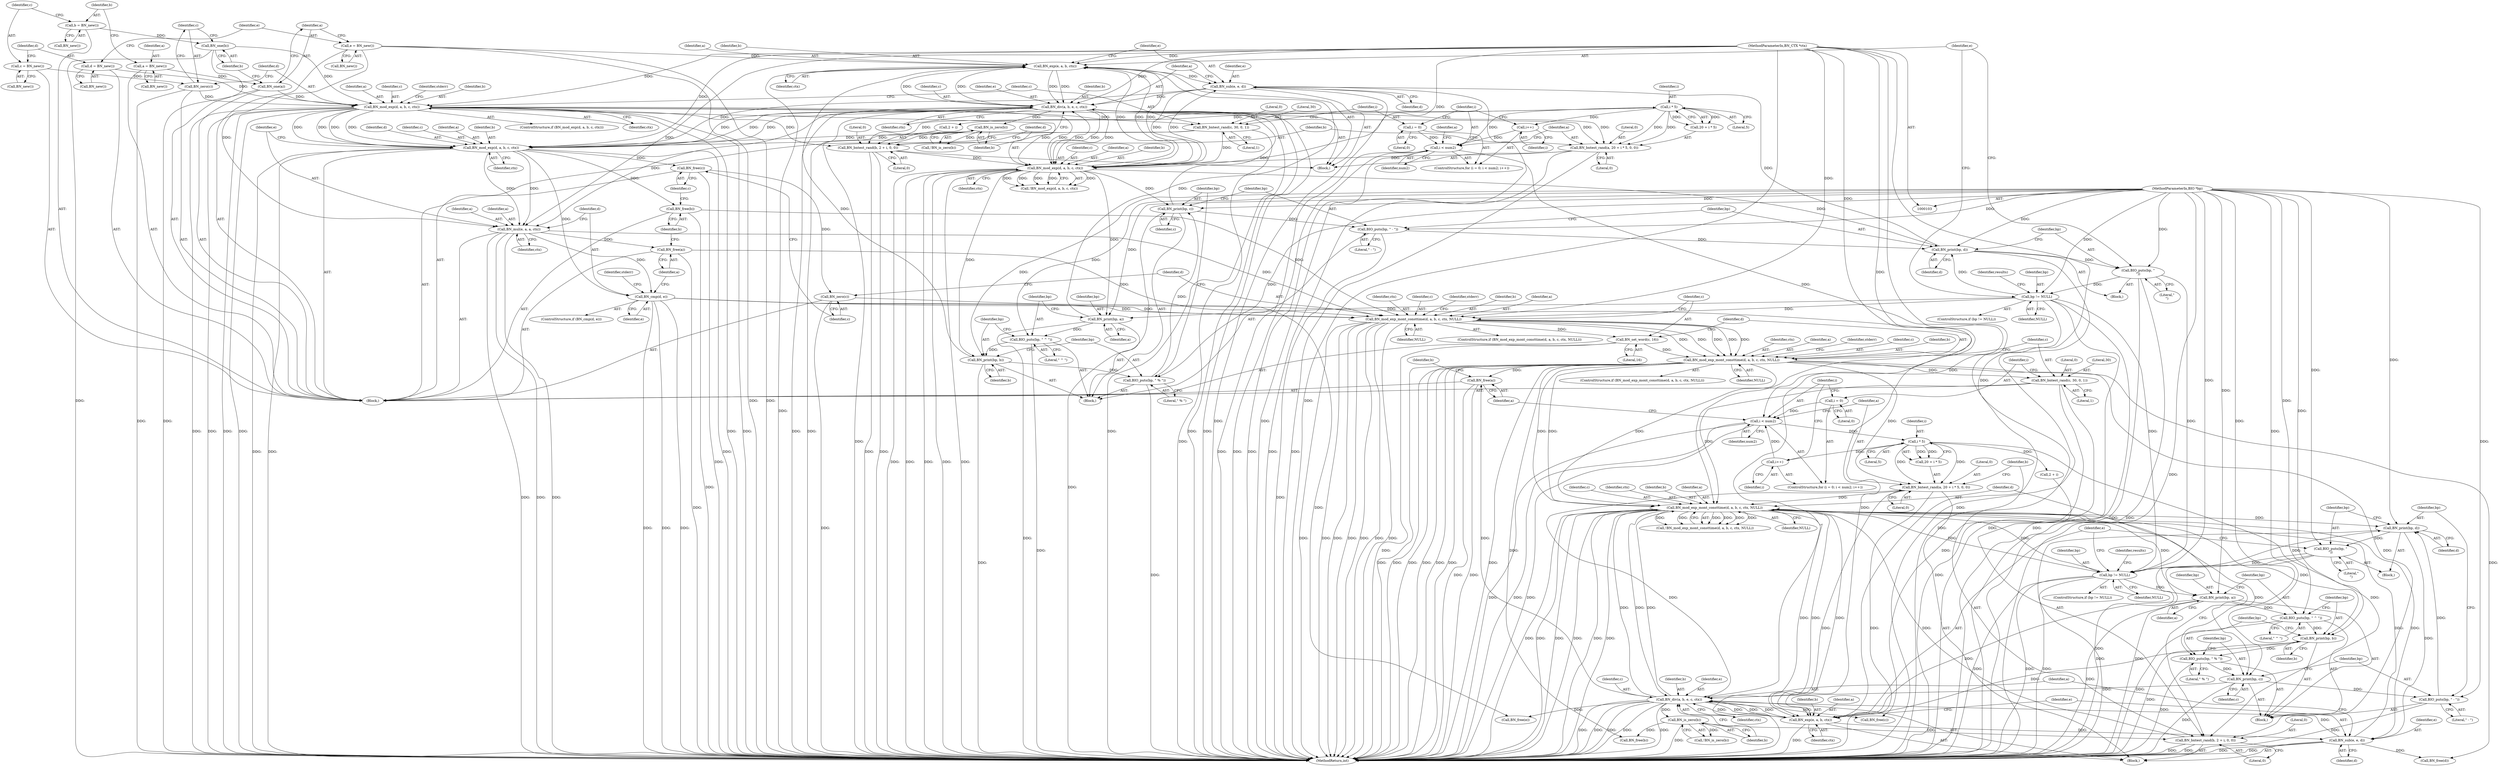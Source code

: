 digraph "0_openssl_d73cc256c8e256c32ed959456101b73ba9842f72@API" {
"1000418" [label="(Call,BN_free(a))"];
"1000305" [label="(Call,BN_mod_exp_mont_consttime(d, a, b, c, ctx, NULL))"];
"1000288" [label="(Call,BN_mod_exp_mont_consttime(d, a, b, c, ctx, NULL))"];
"1000270" [label="(Call,BN_cmp(d, e))"];
"1000258" [label="(Call,BN_mod_exp(d, a, b, c, ctx))"];
"1000226" [label="(Call,BN_sub(e, e, d))"];
"1000221" [label="(Call,BN_exp(e, a, b, ctx))"];
"1000125" [label="(Call,e = BN_new())"];
"1000230" [label="(Call,BN_div(a, b, e, c, ctx))"];
"1000180" [label="(Call,BN_mod_exp(d, a, b, c, ctx))"];
"1000135" [label="(Call,BN_mod_exp(d, a, b, c, ctx))"];
"1000122" [label="(Call,d = BN_new())"];
"1000128" [label="(Call,BN_one(a))"];
"1000113" [label="(Call,a = BN_new())"];
"1000130" [label="(Call,BN_one(b))"];
"1000116" [label="(Call,b = BN_new())"];
"1000132" [label="(Call,BN_zero(c))"];
"1000119" [label="(Call,c = BN_new())"];
"1000105" [label="(MethodParameterIn,BN_CTX *ctx)"];
"1000162" [label="(Call,BN_bntest_rand(a, 20 + i * 5, 0, 0))"];
"1000166" [label="(Call,i * 5)"];
"1000156" [label="(Call,i < num2)"];
"1000159" [label="(Call,i++)"];
"1000153" [label="(Call,i = 0)"];
"1000171" [label="(Call,BN_bntest_rand(b, 2 + i, 0, 0))"];
"1000238" [label="(Call,BN_is_zero(b))"];
"1000147" [label="(Call,BN_bntest_rand(c, 30, 0, 1))"];
"1000209" [label="(Call,BN_print(bp, c))"];
"1000206" [label="(Call,BIO_puts(bp, \" % \"))"];
"1000203" [label="(Call,BN_print(bp, b))"];
"1000200" [label="(Call,BIO_puts(bp, \" ^ \"))"];
"1000197" [label="(Call,BN_print(bp, a))"];
"1000189" [label="(Call,bp != NULL)"];
"1000218" [label="(Call,BIO_puts(bp, \"\n\"))"];
"1000215" [label="(Call,BN_print(bp, d))"];
"1000212" [label="(Call,BIO_puts(bp, \" - \"))"];
"1000104" [label="(MethodParameterIn,BIO *bp)"];
"1000264" [label="(Call,BN_mul(e, a, a, ctx))"];
"1000279" [label="(Call,BN_free(a))"];
"1000281" [label="(Call,BN_free(b))"];
"1000285" [label="(Call,BN_zero(c))"];
"1000283" [label="(Call,BN_free(c))"];
"1000301" [label="(Call,BN_set_word(c, 16))"];
"1000402" [label="(Call,BN_div(a, b, e, c, ctx))"];
"1000393" [label="(Call,BN_exp(e, a, b, ctx))"];
"1000351" [label="(Call,BN_mod_exp_mont_consttime(d, a, b, c, ctx, NULL))"];
"1000398" [label="(Call,BN_sub(e, e, d))"];
"1000387" [label="(Call,BN_print(bp, d))"];
"1000361" [label="(Call,bp != NULL)"];
"1000390" [label="(Call,BIO_puts(bp, \"\n\"))"];
"1000384" [label="(Call,BIO_puts(bp, \" - \"))"];
"1000381" [label="(Call,BN_print(bp, c))"];
"1000378" [label="(Call,BIO_puts(bp, \" % \"))"];
"1000375" [label="(Call,BN_print(bp, b))"];
"1000372" [label="(Call,BIO_puts(bp, \" ^ \"))"];
"1000369" [label="(Call,BN_print(bp, a))"];
"1000333" [label="(Call,BN_bntest_rand(a, 20 + i * 5, 0, 0))"];
"1000337" [label="(Call,i * 5)"];
"1000327" [label="(Call,i < num2)"];
"1000330" [label="(Call,i++)"];
"1000324" [label="(Call,i = 0)"];
"1000342" [label="(Call,BN_bntest_rand(b, 2 + i, 0, 0))"];
"1000410" [label="(Call,BN_is_zero(b))"];
"1000318" [label="(Call,BN_bntest_rand(c, 30, 0, 1))"];
"1000160" [label="(Identifier,i)"];
"1000173" [label="(Call,2 + i)"];
"1000430" [label="(MethodReturn,int)"];
"1000139" [label="(Identifier,c)"];
"1000404" [label="(Identifier,b)"];
"1000105" [label="(MethodParameterIn,BN_CTX *ctx)"];
"1000348" [label="(Literal,0)"];
"1000377" [label="(Identifier,b)"];
"1000195" [label="(Identifier,results)"];
"1000222" [label="(Identifier,e)"];
"1000310" [label="(Identifier,ctx)"];
"1000320" [label="(Literal,30)"];
"1000133" [label="(Identifier,c)"];
"1000372" [label="(Call,BIO_puts(bp, \" ^ \"))"];
"1000396" [label="(Identifier,b)"];
"1000200" [label="(Call,BIO_puts(bp, \" ^ \"))"];
"1000216" [label="(Identifier,bp)"];
"1000341" [label="(Literal,0)"];
"1000318" [label="(Call,BN_bntest_rand(c, 30, 0, 1))"];
"1000128" [label="(Call,BN_one(a))"];
"1000132" [label="(Call,BN_zero(c))"];
"1000269" [label="(ControlStructure,if (BN_cmp(d, e)))"];
"1000328" [label="(Identifier,i)"];
"1000307" [label="(Identifier,a)"];
"1000287" [label="(ControlStructure,if (BN_mod_exp_mont_consttime(d, a, b, c, ctx, NULL)))"];
"1000149" [label="(Literal,30)"];
"1000401" [label="(Identifier,d)"];
"1000258" [label="(Call,BN_mod_exp(d, a, b, c, ctx))"];
"1000332" [label="(Block,)"];
"1000226" [label="(Call,BN_sub(e, e, d))"];
"1000225" [label="(Identifier,ctx)"];
"1000321" [label="(Literal,0)"];
"1000387" [label="(Call,BN_print(bp, d))"];
"1000382" [label="(Identifier,bp)"];
"1000329" [label="(Identifier,num2)"];
"1000169" [label="(Literal,0)"];
"1000220" [label="(Literal,\"\n\")"];
"1000223" [label="(Identifier,a)"];
"1000214" [label="(Literal,\" - \")"];
"1000120" [label="(Identifier,c)"];
"1000356" [label="(Identifier,ctx)"];
"1000397" [label="(Identifier,ctx)"];
"1000238" [label="(Call,BN_is_zero(b))"];
"1000354" [label="(Identifier,b)"];
"1000323" [label="(ControlStructure,for (i = 0; i < num2; i++))"];
"1000421" [label="(Identifier,b)"];
"1000291" [label="(Identifier,b)"];
"1000333" [label="(Call,BN_bntest_rand(a, 20 + i * 5, 0, 0))"];
"1000280" [label="(Identifier,a)"];
"1000378" [label="(Call,BIO_puts(bp, \" % \"))"];
"1000267" [label="(Identifier,a)"];
"1000392" [label="(Literal,\"\n\")"];
"1000330" [label="(Call,i++)"];
"1000306" [label="(Identifier,d)"];
"1000119" [label="(Call,c = BN_new())"];
"1000206" [label="(Call,BIO_puts(bp, \" % \"))"];
"1000266" [label="(Identifier,a)"];
"1000367" [label="(Identifier,results)"];
"1000159" [label="(Call,i++)"];
"1000215" [label="(Call,BN_print(bp, d))"];
"1000122" [label="(Call,d = BN_new())"];
"1000363" [label="(Identifier,NULL)"];
"1000384" [label="(Call,BIO_puts(bp, \" - \"))"];
"1000402" [label="(Call,BN_div(a, b, e, c, ctx))"];
"1000231" [label="(Identifier,a)"];
"1000208" [label="(Literal,\" % \")"];
"1000270" [label="(Call,BN_cmp(d, e))"];
"1000116" [label="(Call,b = BN_new())"];
"1000388" [label="(Identifier,bp)"];
"1000302" [label="(Identifier,c)"];
"1000272" [label="(Identifier,e)"];
"1000314" [label="(Identifier,stderr)"];
"1000126" [label="(Identifier,e)"];
"1000152" [label="(ControlStructure,for (i = 0; i < num2; i++))"];
"1000154" [label="(Identifier,i)"];
"1000130" [label="(Call,BN_one(b))"];
"1000411" [label="(Identifier,b)"];
"1000360" [label="(ControlStructure,if (bp != NULL))"];
"1000268" [label="(Identifier,ctx)"];
"1000264" [label="(Call,BN_mul(e, a, a, ctx))"];
"1000309" [label="(Identifier,c)"];
"1000262" [label="(Identifier,c)"];
"1000217" [label="(Identifier,d)"];
"1000370" [label="(Identifier,bp)"];
"1000190" [label="(Identifier,bp)"];
"1000148" [label="(Identifier,c)"];
"1000235" [label="(Identifier,ctx)"];
"1000289" [label="(Identifier,d)"];
"1000381" [label="(Call,BN_print(bp, c))"];
"1000304" [label="(ControlStructure,if (BN_mod_exp_mont_consttime(d, a, b, c, ctx, NULL)))"];
"1000283" [label="(Call,BN_free(c))"];
"1000286" [label="(Identifier,c)"];
"1000188" [label="(ControlStructure,if (bp != NULL))"];
"1000383" [label="(Identifier,c)"];
"1000213" [label="(Identifier,bp)"];
"1000424" [label="(Call,BN_free(d))"];
"1000156" [label="(Call,i < num2)"];
"1000375" [label="(Call,BN_print(bp, b))"];
"1000284" [label="(Identifier,c)"];
"1000134" [label="(ControlStructure,if (BN_mod_exp(d, a, b, c, ctx)))"];
"1000197" [label="(Call,BN_print(bp, a))"];
"1000201" [label="(Identifier,bp)"];
"1000353" [label="(Identifier,a)"];
"1000405" [label="(Identifier,e)"];
"1000385" [label="(Identifier,bp)"];
"1000334" [label="(Identifier,a)"];
"1000303" [label="(Literal,16)"];
"1000184" [label="(Identifier,c)"];
"1000403" [label="(Identifier,a)"];
"1000391" [label="(Identifier,bp)"];
"1000140" [label="(Identifier,ctx)"];
"1000285" [label="(Call,BN_zero(c))"];
"1000368" [label="(Block,)"];
"1000161" [label="(Block,)"];
"1000189" [label="(Call,bp != NULL)"];
"1000212" [label="(Call,BIO_puts(bp, \" - \"))"];
"1000357" [label="(Identifier,NULL)"];
"1000352" [label="(Identifier,d)"];
"1000239" [label="(Identifier,b)"];
"1000191" [label="(Identifier,NULL)"];
"1000361" [label="(Call,bp != NULL)"];
"1000400" [label="(Identifier,e)"];
"1000281" [label="(Call,BN_free(b))"];
"1000230" [label="(Call,BN_div(a, b, e, c, ctx))"];
"1000218" [label="(Call,BIO_puts(bp, \"\n\"))"];
"1000322" [label="(Literal,1)"];
"1000221" [label="(Call,BN_exp(e, a, b, ctx))"];
"1000327" [label="(Call,i < num2)"];
"1000192" [label="(Block,)"];
"1000136" [label="(Identifier,d)"];
"1000124" [label="(Call,BN_new())"];
"1000151" [label="(Literal,1)"];
"1000229" [label="(Identifier,d)"];
"1000177" [label="(Literal,0)"];
"1000319" [label="(Identifier,c)"];
"1000395" [label="(Identifier,a)"];
"1000335" [label="(Call,20 + i * 5)"];
"1000260" [label="(Identifier,a)"];
"1000123" [label="(Identifier,d)"];
"1000420" [label="(Call,BN_free(b))"];
"1000419" [label="(Identifier,a)"];
"1000210" [label="(Identifier,bp)"];
"1000233" [label="(Identifier,e)"];
"1000153" [label="(Call,i = 0)"];
"1000131" [label="(Identifier,b)"];
"1000219" [label="(Identifier,bp)"];
"1000337" [label="(Call,i * 5)"];
"1000207" [label="(Identifier,bp)"];
"1000232" [label="(Identifier,b)"];
"1000362" [label="(Identifier,bp)"];
"1000162" [label="(Call,BN_bntest_rand(a, 20 + i * 5, 0, 0))"];
"1000265" [label="(Identifier,e)"];
"1000202" [label="(Literal,\" ^ \")"];
"1000369" [label="(Call,BN_print(bp, a))"];
"1000275" [label="(Identifier,stderr)"];
"1000380" [label="(Literal,\" % \")"];
"1000347" [label="(Literal,0)"];
"1000104" [label="(MethodParameterIn,BIO *bp)"];
"1000305" [label="(Call,BN_mod_exp_mont_consttime(d, a, b, c, ctx, NULL))"];
"1000426" [label="(Call,BN_free(e))"];
"1000379" [label="(Identifier,bp)"];
"1000338" [label="(Identifier,i)"];
"1000343" [label="(Identifier,b)"];
"1000371" [label="(Identifier,a)"];
"1000150" [label="(Literal,0)"];
"1000350" [label="(Call,!BN_mod_exp_mont_consttime(d, a, b, c, ctx, NULL))"];
"1000125" [label="(Call,e = BN_new())"];
"1000355" [label="(Identifier,c)"];
"1000373" [label="(Identifier,bp)"];
"1000143" [label="(Identifier,stderr)"];
"1000308" [label="(Identifier,b)"];
"1000290" [label="(Identifier,a)"];
"1000224" [label="(Identifier,b)"];
"1000172" [label="(Identifier,b)"];
"1000182" [label="(Identifier,a)"];
"1000374" [label="(Literal,\" ^ \")"];
"1000293" [label="(Identifier,ctx)"];
"1000351" [label="(Call,BN_mod_exp_mont_consttime(d, a, b, c, ctx, NULL))"];
"1000390" [label="(Call,BIO_puts(bp, \"\n\"))"];
"1000204" [label="(Identifier,bp)"];
"1000121" [label="(Call,BN_new())"];
"1000106" [label="(Block,)"];
"1000183" [label="(Identifier,b)"];
"1000114" [label="(Identifier,a)"];
"1000117" [label="(Identifier,b)"];
"1000167" [label="(Identifier,i)"];
"1000198" [label="(Identifier,bp)"];
"1000138" [label="(Identifier,b)"];
"1000340" [label="(Literal,0)"];
"1000127" [label="(Call,BN_new())"];
"1000234" [label="(Identifier,c)"];
"1000179" [label="(Call,!BN_mod_exp(d, a, b, c, ctx))"];
"1000203" [label="(Call,BN_print(bp, b))"];
"1000185" [label="(Identifier,ctx)"];
"1000407" [label="(Identifier,ctx)"];
"1000294" [label="(Identifier,NULL)"];
"1000163" [label="(Identifier,a)"];
"1000180" [label="(Call,BN_mod_exp(d, a, b, c, ctx))"];
"1000248" [label="(Identifier,a)"];
"1000263" [label="(Identifier,ctx)"];
"1000113" [label="(Call,a = BN_new())"];
"1000344" [label="(Call,2 + i)"];
"1000292" [label="(Identifier,c)"];
"1000170" [label="(Literal,0)"];
"1000418" [label="(Call,BN_free(a))"];
"1000168" [label="(Literal,5)"];
"1000422" [label="(Call,BN_free(c))"];
"1000137" [label="(Identifier,a)"];
"1000399" [label="(Identifier,e)"];
"1000326" [label="(Literal,0)"];
"1000324" [label="(Call,i = 0)"];
"1000271" [label="(Identifier,d)"];
"1000158" [label="(Identifier,num2)"];
"1000376" [label="(Identifier,bp)"];
"1000325" [label="(Identifier,i)"];
"1000297" [label="(Identifier,stderr)"];
"1000339" [label="(Literal,5)"];
"1000196" [label="(Block,)"];
"1000282" [label="(Identifier,b)"];
"1000157" [label="(Identifier,i)"];
"1000342" [label="(Call,BN_bntest_rand(b, 2 + i, 0, 0))"];
"1000118" [label="(Call,BN_new())"];
"1000199" [label="(Identifier,a)"];
"1000393" [label="(Call,BN_exp(e, a, b, ctx))"];
"1000409" [label="(Call,!BN_is_zero(b))"];
"1000410" [label="(Call,BN_is_zero(b))"];
"1000406" [label="(Identifier,c)"];
"1000394" [label="(Identifier,e)"];
"1000364" [label="(Block,)"];
"1000331" [label="(Identifier,i)"];
"1000228" [label="(Identifier,e)"];
"1000279" [label="(Call,BN_free(a))"];
"1000261" [label="(Identifier,b)"];
"1000176" [label="(Literal,0)"];
"1000398" [label="(Call,BN_sub(e, e, d))"];
"1000205" [label="(Identifier,b)"];
"1000386" [label="(Literal,\" - \")"];
"1000129" [label="(Identifier,a)"];
"1000227" [label="(Identifier,e)"];
"1000237" [label="(Call,!BN_is_zero(b))"];
"1000311" [label="(Identifier,NULL)"];
"1000211" [label="(Identifier,c)"];
"1000259" [label="(Identifier,d)"];
"1000171" [label="(Call,BN_bntest_rand(b, 2 + i, 0, 0))"];
"1000115" [label="(Call,BN_new())"];
"1000181" [label="(Identifier,d)"];
"1000147" [label="(Call,BN_bntest_rand(c, 30, 0, 1))"];
"1000288" [label="(Call,BN_mod_exp_mont_consttime(d, a, b, c, ctx, NULL))"];
"1000209" [label="(Call,BN_print(bp, c))"];
"1000155" [label="(Literal,0)"];
"1000389" [label="(Identifier,d)"];
"1000166" [label="(Call,i * 5)"];
"1000135" [label="(Call,BN_mod_exp(d, a, b, c, ctx))"];
"1000164" [label="(Call,20 + i * 5)"];
"1000301" [label="(Call,BN_set_word(c, 16))"];
"1000418" -> "1000106"  [label="AST: "];
"1000418" -> "1000419"  [label="CFG: "];
"1000419" -> "1000418"  [label="AST: "];
"1000421" -> "1000418"  [label="CFG: "];
"1000418" -> "1000430"  [label="DDG: "];
"1000418" -> "1000430"  [label="DDG: "];
"1000305" -> "1000418"  [label="DDG: "];
"1000402" -> "1000418"  [label="DDG: "];
"1000305" -> "1000304"  [label="AST: "];
"1000305" -> "1000311"  [label="CFG: "];
"1000306" -> "1000305"  [label="AST: "];
"1000307" -> "1000305"  [label="AST: "];
"1000308" -> "1000305"  [label="AST: "];
"1000309" -> "1000305"  [label="AST: "];
"1000310" -> "1000305"  [label="AST: "];
"1000311" -> "1000305"  [label="AST: "];
"1000314" -> "1000305"  [label="CFG: "];
"1000319" -> "1000305"  [label="CFG: "];
"1000305" -> "1000430"  [label="DDG: "];
"1000305" -> "1000430"  [label="DDG: "];
"1000305" -> "1000430"  [label="DDG: "];
"1000305" -> "1000430"  [label="DDG: "];
"1000305" -> "1000430"  [label="DDG: "];
"1000305" -> "1000430"  [label="DDG: "];
"1000305" -> "1000430"  [label="DDG: "];
"1000288" -> "1000305"  [label="DDG: "];
"1000288" -> "1000305"  [label="DDG: "];
"1000288" -> "1000305"  [label="DDG: "];
"1000288" -> "1000305"  [label="DDG: "];
"1000288" -> "1000305"  [label="DDG: "];
"1000301" -> "1000305"  [label="DDG: "];
"1000105" -> "1000305"  [label="DDG: "];
"1000305" -> "1000318"  [label="DDG: "];
"1000305" -> "1000333"  [label="DDG: "];
"1000305" -> "1000342"  [label="DDG: "];
"1000305" -> "1000351"  [label="DDG: "];
"1000305" -> "1000351"  [label="DDG: "];
"1000305" -> "1000351"  [label="DDG: "];
"1000305" -> "1000420"  [label="DDG: "];
"1000305" -> "1000424"  [label="DDG: "];
"1000288" -> "1000287"  [label="AST: "];
"1000288" -> "1000294"  [label="CFG: "];
"1000289" -> "1000288"  [label="AST: "];
"1000290" -> "1000288"  [label="AST: "];
"1000291" -> "1000288"  [label="AST: "];
"1000292" -> "1000288"  [label="AST: "];
"1000293" -> "1000288"  [label="AST: "];
"1000294" -> "1000288"  [label="AST: "];
"1000297" -> "1000288"  [label="CFG: "];
"1000302" -> "1000288"  [label="CFG: "];
"1000288" -> "1000430"  [label="DDG: "];
"1000288" -> "1000430"  [label="DDG: "];
"1000288" -> "1000430"  [label="DDG: "];
"1000288" -> "1000430"  [label="DDG: "];
"1000288" -> "1000430"  [label="DDG: "];
"1000288" -> "1000430"  [label="DDG: "];
"1000288" -> "1000430"  [label="DDG: "];
"1000270" -> "1000288"  [label="DDG: "];
"1000279" -> "1000288"  [label="DDG: "];
"1000281" -> "1000288"  [label="DDG: "];
"1000285" -> "1000288"  [label="DDG: "];
"1000264" -> "1000288"  [label="DDG: "];
"1000105" -> "1000288"  [label="DDG: "];
"1000189" -> "1000288"  [label="DDG: "];
"1000288" -> "1000301"  [label="DDG: "];
"1000270" -> "1000269"  [label="AST: "];
"1000270" -> "1000272"  [label="CFG: "];
"1000271" -> "1000270"  [label="AST: "];
"1000272" -> "1000270"  [label="AST: "];
"1000275" -> "1000270"  [label="CFG: "];
"1000280" -> "1000270"  [label="CFG: "];
"1000270" -> "1000430"  [label="DDG: "];
"1000270" -> "1000430"  [label="DDG: "];
"1000270" -> "1000430"  [label="DDG: "];
"1000258" -> "1000270"  [label="DDG: "];
"1000264" -> "1000270"  [label="DDG: "];
"1000270" -> "1000393"  [label="DDG: "];
"1000270" -> "1000426"  [label="DDG: "];
"1000258" -> "1000106"  [label="AST: "];
"1000258" -> "1000263"  [label="CFG: "];
"1000259" -> "1000258"  [label="AST: "];
"1000260" -> "1000258"  [label="AST: "];
"1000261" -> "1000258"  [label="AST: "];
"1000262" -> "1000258"  [label="AST: "];
"1000263" -> "1000258"  [label="AST: "];
"1000265" -> "1000258"  [label="CFG: "];
"1000258" -> "1000430"  [label="DDG: "];
"1000258" -> "1000430"  [label="DDG: "];
"1000258" -> "1000430"  [label="DDG: "];
"1000226" -> "1000258"  [label="DDG: "];
"1000135" -> "1000258"  [label="DDG: "];
"1000135" -> "1000258"  [label="DDG: "];
"1000135" -> "1000258"  [label="DDG: "];
"1000135" -> "1000258"  [label="DDG: "];
"1000230" -> "1000258"  [label="DDG: "];
"1000230" -> "1000258"  [label="DDG: "];
"1000230" -> "1000258"  [label="DDG: "];
"1000238" -> "1000258"  [label="DDG: "];
"1000147" -> "1000258"  [label="DDG: "];
"1000105" -> "1000258"  [label="DDG: "];
"1000258" -> "1000264"  [label="DDG: "];
"1000258" -> "1000264"  [label="DDG: "];
"1000258" -> "1000281"  [label="DDG: "];
"1000258" -> "1000283"  [label="DDG: "];
"1000226" -> "1000161"  [label="AST: "];
"1000226" -> "1000229"  [label="CFG: "];
"1000227" -> "1000226"  [label="AST: "];
"1000228" -> "1000226"  [label="AST: "];
"1000229" -> "1000226"  [label="AST: "];
"1000231" -> "1000226"  [label="CFG: "];
"1000226" -> "1000430"  [label="DDG: "];
"1000226" -> "1000430"  [label="DDG: "];
"1000226" -> "1000180"  [label="DDG: "];
"1000221" -> "1000226"  [label="DDG: "];
"1000215" -> "1000226"  [label="DDG: "];
"1000180" -> "1000226"  [label="DDG: "];
"1000226" -> "1000230"  [label="DDG: "];
"1000221" -> "1000161"  [label="AST: "];
"1000221" -> "1000225"  [label="CFG: "];
"1000222" -> "1000221"  [label="AST: "];
"1000223" -> "1000221"  [label="AST: "];
"1000224" -> "1000221"  [label="AST: "];
"1000225" -> "1000221"  [label="AST: "];
"1000227" -> "1000221"  [label="CFG: "];
"1000221" -> "1000430"  [label="DDG: "];
"1000125" -> "1000221"  [label="DDG: "];
"1000230" -> "1000221"  [label="DDG: "];
"1000180" -> "1000221"  [label="DDG: "];
"1000180" -> "1000221"  [label="DDG: "];
"1000180" -> "1000221"  [label="DDG: "];
"1000197" -> "1000221"  [label="DDG: "];
"1000203" -> "1000221"  [label="DDG: "];
"1000105" -> "1000221"  [label="DDG: "];
"1000221" -> "1000230"  [label="DDG: "];
"1000221" -> "1000230"  [label="DDG: "];
"1000221" -> "1000230"  [label="DDG: "];
"1000125" -> "1000106"  [label="AST: "];
"1000125" -> "1000127"  [label="CFG: "];
"1000126" -> "1000125"  [label="AST: "];
"1000127" -> "1000125"  [label="AST: "];
"1000129" -> "1000125"  [label="CFG: "];
"1000125" -> "1000430"  [label="DDG: "];
"1000125" -> "1000430"  [label="DDG: "];
"1000125" -> "1000264"  [label="DDG: "];
"1000230" -> "1000161"  [label="AST: "];
"1000230" -> "1000235"  [label="CFG: "];
"1000231" -> "1000230"  [label="AST: "];
"1000232" -> "1000230"  [label="AST: "];
"1000233" -> "1000230"  [label="AST: "];
"1000234" -> "1000230"  [label="AST: "];
"1000235" -> "1000230"  [label="AST: "];
"1000239" -> "1000230"  [label="CFG: "];
"1000230" -> "1000430"  [label="DDG: "];
"1000230" -> "1000430"  [label="DDG: "];
"1000230" -> "1000430"  [label="DDG: "];
"1000230" -> "1000430"  [label="DDG: "];
"1000230" -> "1000430"  [label="DDG: "];
"1000230" -> "1000162"  [label="DDG: "];
"1000230" -> "1000180"  [label="DDG: "];
"1000230" -> "1000180"  [label="DDG: "];
"1000180" -> "1000230"  [label="DDG: "];
"1000209" -> "1000230"  [label="DDG: "];
"1000105" -> "1000230"  [label="DDG: "];
"1000230" -> "1000238"  [label="DDG: "];
"1000230" -> "1000264"  [label="DDG: "];
"1000180" -> "1000179"  [label="AST: "];
"1000180" -> "1000185"  [label="CFG: "];
"1000181" -> "1000180"  [label="AST: "];
"1000182" -> "1000180"  [label="AST: "];
"1000183" -> "1000180"  [label="AST: "];
"1000184" -> "1000180"  [label="AST: "];
"1000185" -> "1000180"  [label="AST: "];
"1000179" -> "1000180"  [label="CFG: "];
"1000180" -> "1000430"  [label="DDG: "];
"1000180" -> "1000430"  [label="DDG: "];
"1000180" -> "1000430"  [label="DDG: "];
"1000180" -> "1000430"  [label="DDG: "];
"1000180" -> "1000430"  [label="DDG: "];
"1000180" -> "1000179"  [label="DDG: "];
"1000180" -> "1000179"  [label="DDG: "];
"1000180" -> "1000179"  [label="DDG: "];
"1000180" -> "1000179"  [label="DDG: "];
"1000180" -> "1000179"  [label="DDG: "];
"1000135" -> "1000180"  [label="DDG: "];
"1000135" -> "1000180"  [label="DDG: "];
"1000162" -> "1000180"  [label="DDG: "];
"1000171" -> "1000180"  [label="DDG: "];
"1000147" -> "1000180"  [label="DDG: "];
"1000105" -> "1000180"  [label="DDG: "];
"1000180" -> "1000197"  [label="DDG: "];
"1000180" -> "1000203"  [label="DDG: "];
"1000180" -> "1000209"  [label="DDG: "];
"1000180" -> "1000215"  [label="DDG: "];
"1000135" -> "1000134"  [label="AST: "];
"1000135" -> "1000140"  [label="CFG: "];
"1000136" -> "1000135"  [label="AST: "];
"1000137" -> "1000135"  [label="AST: "];
"1000138" -> "1000135"  [label="AST: "];
"1000139" -> "1000135"  [label="AST: "];
"1000140" -> "1000135"  [label="AST: "];
"1000143" -> "1000135"  [label="CFG: "];
"1000148" -> "1000135"  [label="CFG: "];
"1000135" -> "1000430"  [label="DDG: "];
"1000135" -> "1000430"  [label="DDG: "];
"1000135" -> "1000430"  [label="DDG: "];
"1000135" -> "1000430"  [label="DDG: "];
"1000135" -> "1000430"  [label="DDG: "];
"1000135" -> "1000430"  [label="DDG: "];
"1000122" -> "1000135"  [label="DDG: "];
"1000128" -> "1000135"  [label="DDG: "];
"1000130" -> "1000135"  [label="DDG: "];
"1000132" -> "1000135"  [label="DDG: "];
"1000105" -> "1000135"  [label="DDG: "];
"1000135" -> "1000147"  [label="DDG: "];
"1000135" -> "1000162"  [label="DDG: "];
"1000135" -> "1000171"  [label="DDG: "];
"1000122" -> "1000106"  [label="AST: "];
"1000122" -> "1000124"  [label="CFG: "];
"1000123" -> "1000122"  [label="AST: "];
"1000124" -> "1000122"  [label="AST: "];
"1000126" -> "1000122"  [label="CFG: "];
"1000128" -> "1000106"  [label="AST: "];
"1000128" -> "1000129"  [label="CFG: "];
"1000129" -> "1000128"  [label="AST: "];
"1000131" -> "1000128"  [label="CFG: "];
"1000128" -> "1000430"  [label="DDG: "];
"1000113" -> "1000128"  [label="DDG: "];
"1000113" -> "1000106"  [label="AST: "];
"1000113" -> "1000115"  [label="CFG: "];
"1000114" -> "1000113"  [label="AST: "];
"1000115" -> "1000113"  [label="AST: "];
"1000117" -> "1000113"  [label="CFG: "];
"1000130" -> "1000106"  [label="AST: "];
"1000130" -> "1000131"  [label="CFG: "];
"1000131" -> "1000130"  [label="AST: "];
"1000133" -> "1000130"  [label="CFG: "];
"1000130" -> "1000430"  [label="DDG: "];
"1000116" -> "1000130"  [label="DDG: "];
"1000116" -> "1000106"  [label="AST: "];
"1000116" -> "1000118"  [label="CFG: "];
"1000117" -> "1000116"  [label="AST: "];
"1000118" -> "1000116"  [label="AST: "];
"1000120" -> "1000116"  [label="CFG: "];
"1000132" -> "1000106"  [label="AST: "];
"1000132" -> "1000133"  [label="CFG: "];
"1000133" -> "1000132"  [label="AST: "];
"1000136" -> "1000132"  [label="CFG: "];
"1000132" -> "1000430"  [label="DDG: "];
"1000119" -> "1000132"  [label="DDG: "];
"1000119" -> "1000106"  [label="AST: "];
"1000119" -> "1000121"  [label="CFG: "];
"1000120" -> "1000119"  [label="AST: "];
"1000121" -> "1000119"  [label="AST: "];
"1000123" -> "1000119"  [label="CFG: "];
"1000105" -> "1000103"  [label="AST: "];
"1000105" -> "1000430"  [label="DDG: "];
"1000105" -> "1000264"  [label="DDG: "];
"1000105" -> "1000351"  [label="DDG: "];
"1000105" -> "1000393"  [label="DDG: "];
"1000105" -> "1000402"  [label="DDG: "];
"1000162" -> "1000161"  [label="AST: "];
"1000162" -> "1000170"  [label="CFG: "];
"1000163" -> "1000162"  [label="AST: "];
"1000164" -> "1000162"  [label="AST: "];
"1000169" -> "1000162"  [label="AST: "];
"1000170" -> "1000162"  [label="AST: "];
"1000172" -> "1000162"  [label="CFG: "];
"1000162" -> "1000430"  [label="DDG: "];
"1000162" -> "1000430"  [label="DDG: "];
"1000166" -> "1000162"  [label="DDG: "];
"1000166" -> "1000162"  [label="DDG: "];
"1000166" -> "1000164"  [label="AST: "];
"1000166" -> "1000168"  [label="CFG: "];
"1000167" -> "1000166"  [label="AST: "];
"1000168" -> "1000166"  [label="AST: "];
"1000164" -> "1000166"  [label="CFG: "];
"1000166" -> "1000159"  [label="DDG: "];
"1000166" -> "1000164"  [label="DDG: "];
"1000166" -> "1000164"  [label="DDG: "];
"1000156" -> "1000166"  [label="DDG: "];
"1000166" -> "1000171"  [label="DDG: "];
"1000166" -> "1000173"  [label="DDG: "];
"1000156" -> "1000152"  [label="AST: "];
"1000156" -> "1000158"  [label="CFG: "];
"1000157" -> "1000156"  [label="AST: "];
"1000158" -> "1000156"  [label="AST: "];
"1000163" -> "1000156"  [label="CFG: "];
"1000248" -> "1000156"  [label="CFG: "];
"1000156" -> "1000430"  [label="DDG: "];
"1000156" -> "1000430"  [label="DDG: "];
"1000156" -> "1000430"  [label="DDG: "];
"1000159" -> "1000156"  [label="DDG: "];
"1000153" -> "1000156"  [label="DDG: "];
"1000156" -> "1000327"  [label="DDG: "];
"1000159" -> "1000152"  [label="AST: "];
"1000159" -> "1000160"  [label="CFG: "];
"1000160" -> "1000159"  [label="AST: "];
"1000157" -> "1000159"  [label="CFG: "];
"1000153" -> "1000152"  [label="AST: "];
"1000153" -> "1000155"  [label="CFG: "];
"1000154" -> "1000153"  [label="AST: "];
"1000155" -> "1000153"  [label="AST: "];
"1000157" -> "1000153"  [label="CFG: "];
"1000171" -> "1000161"  [label="AST: "];
"1000171" -> "1000177"  [label="CFG: "];
"1000172" -> "1000171"  [label="AST: "];
"1000173" -> "1000171"  [label="AST: "];
"1000176" -> "1000171"  [label="AST: "];
"1000177" -> "1000171"  [label="AST: "];
"1000181" -> "1000171"  [label="CFG: "];
"1000171" -> "1000430"  [label="DDG: "];
"1000171" -> "1000430"  [label="DDG: "];
"1000238" -> "1000171"  [label="DDG: "];
"1000238" -> "1000237"  [label="AST: "];
"1000238" -> "1000239"  [label="CFG: "];
"1000239" -> "1000238"  [label="AST: "];
"1000237" -> "1000238"  [label="CFG: "];
"1000238" -> "1000430"  [label="DDG: "];
"1000238" -> "1000237"  [label="DDG: "];
"1000147" -> "1000106"  [label="AST: "];
"1000147" -> "1000151"  [label="CFG: "];
"1000148" -> "1000147"  [label="AST: "];
"1000149" -> "1000147"  [label="AST: "];
"1000150" -> "1000147"  [label="AST: "];
"1000151" -> "1000147"  [label="AST: "];
"1000154" -> "1000147"  [label="CFG: "];
"1000147" -> "1000430"  [label="DDG: "];
"1000209" -> "1000196"  [label="AST: "];
"1000209" -> "1000211"  [label="CFG: "];
"1000210" -> "1000209"  [label="AST: "];
"1000211" -> "1000209"  [label="AST: "];
"1000213" -> "1000209"  [label="CFG: "];
"1000209" -> "1000430"  [label="DDG: "];
"1000206" -> "1000209"  [label="DDG: "];
"1000104" -> "1000209"  [label="DDG: "];
"1000209" -> "1000212"  [label="DDG: "];
"1000206" -> "1000196"  [label="AST: "];
"1000206" -> "1000208"  [label="CFG: "];
"1000207" -> "1000206"  [label="AST: "];
"1000208" -> "1000206"  [label="AST: "];
"1000210" -> "1000206"  [label="CFG: "];
"1000206" -> "1000430"  [label="DDG: "];
"1000203" -> "1000206"  [label="DDG: "];
"1000104" -> "1000206"  [label="DDG: "];
"1000203" -> "1000196"  [label="AST: "];
"1000203" -> "1000205"  [label="CFG: "];
"1000204" -> "1000203"  [label="AST: "];
"1000205" -> "1000203"  [label="AST: "];
"1000207" -> "1000203"  [label="CFG: "];
"1000203" -> "1000430"  [label="DDG: "];
"1000200" -> "1000203"  [label="DDG: "];
"1000104" -> "1000203"  [label="DDG: "];
"1000200" -> "1000196"  [label="AST: "];
"1000200" -> "1000202"  [label="CFG: "];
"1000201" -> "1000200"  [label="AST: "];
"1000202" -> "1000200"  [label="AST: "];
"1000204" -> "1000200"  [label="CFG: "];
"1000200" -> "1000430"  [label="DDG: "];
"1000197" -> "1000200"  [label="DDG: "];
"1000104" -> "1000200"  [label="DDG: "];
"1000197" -> "1000196"  [label="AST: "];
"1000197" -> "1000199"  [label="CFG: "];
"1000198" -> "1000197"  [label="AST: "];
"1000199" -> "1000197"  [label="AST: "];
"1000201" -> "1000197"  [label="CFG: "];
"1000197" -> "1000430"  [label="DDG: "];
"1000189" -> "1000197"  [label="DDG: "];
"1000104" -> "1000197"  [label="DDG: "];
"1000189" -> "1000188"  [label="AST: "];
"1000189" -> "1000191"  [label="CFG: "];
"1000190" -> "1000189"  [label="AST: "];
"1000191" -> "1000189"  [label="AST: "];
"1000195" -> "1000189"  [label="CFG: "];
"1000222" -> "1000189"  [label="CFG: "];
"1000189" -> "1000430"  [label="DDG: "];
"1000189" -> "1000430"  [label="DDG: "];
"1000189" -> "1000430"  [label="DDG: "];
"1000218" -> "1000189"  [label="DDG: "];
"1000104" -> "1000189"  [label="DDG: "];
"1000189" -> "1000215"  [label="DDG: "];
"1000189" -> "1000361"  [label="DDG: "];
"1000218" -> "1000192"  [label="AST: "];
"1000218" -> "1000220"  [label="CFG: "];
"1000219" -> "1000218"  [label="AST: "];
"1000220" -> "1000218"  [label="AST: "];
"1000222" -> "1000218"  [label="CFG: "];
"1000218" -> "1000430"  [label="DDG: "];
"1000218" -> "1000430"  [label="DDG: "];
"1000215" -> "1000218"  [label="DDG: "];
"1000104" -> "1000218"  [label="DDG: "];
"1000218" -> "1000361"  [label="DDG: "];
"1000215" -> "1000192"  [label="AST: "];
"1000215" -> "1000217"  [label="CFG: "];
"1000216" -> "1000215"  [label="AST: "];
"1000217" -> "1000215"  [label="AST: "];
"1000219" -> "1000215"  [label="CFG: "];
"1000215" -> "1000430"  [label="DDG: "];
"1000212" -> "1000215"  [label="DDG: "];
"1000104" -> "1000215"  [label="DDG: "];
"1000212" -> "1000196"  [label="AST: "];
"1000212" -> "1000214"  [label="CFG: "];
"1000213" -> "1000212"  [label="AST: "];
"1000214" -> "1000212"  [label="AST: "];
"1000216" -> "1000212"  [label="CFG: "];
"1000212" -> "1000430"  [label="DDG: "];
"1000104" -> "1000212"  [label="DDG: "];
"1000104" -> "1000103"  [label="AST: "];
"1000104" -> "1000430"  [label="DDG: "];
"1000104" -> "1000361"  [label="DDG: "];
"1000104" -> "1000369"  [label="DDG: "];
"1000104" -> "1000372"  [label="DDG: "];
"1000104" -> "1000375"  [label="DDG: "];
"1000104" -> "1000378"  [label="DDG: "];
"1000104" -> "1000381"  [label="DDG: "];
"1000104" -> "1000384"  [label="DDG: "];
"1000104" -> "1000387"  [label="DDG: "];
"1000104" -> "1000390"  [label="DDG: "];
"1000264" -> "1000106"  [label="AST: "];
"1000264" -> "1000268"  [label="CFG: "];
"1000265" -> "1000264"  [label="AST: "];
"1000266" -> "1000264"  [label="AST: "];
"1000267" -> "1000264"  [label="AST: "];
"1000268" -> "1000264"  [label="AST: "];
"1000271" -> "1000264"  [label="CFG: "];
"1000264" -> "1000430"  [label="DDG: "];
"1000264" -> "1000430"  [label="DDG: "];
"1000264" -> "1000430"  [label="DDG: "];
"1000264" -> "1000279"  [label="DDG: "];
"1000279" -> "1000106"  [label="AST: "];
"1000279" -> "1000280"  [label="CFG: "];
"1000280" -> "1000279"  [label="AST: "];
"1000282" -> "1000279"  [label="CFG: "];
"1000279" -> "1000430"  [label="DDG: "];
"1000281" -> "1000106"  [label="AST: "];
"1000281" -> "1000282"  [label="CFG: "];
"1000282" -> "1000281"  [label="AST: "];
"1000284" -> "1000281"  [label="CFG: "];
"1000281" -> "1000430"  [label="DDG: "];
"1000285" -> "1000106"  [label="AST: "];
"1000285" -> "1000286"  [label="CFG: "];
"1000286" -> "1000285"  [label="AST: "];
"1000289" -> "1000285"  [label="CFG: "];
"1000285" -> "1000430"  [label="DDG: "];
"1000283" -> "1000285"  [label="DDG: "];
"1000283" -> "1000106"  [label="AST: "];
"1000283" -> "1000284"  [label="CFG: "];
"1000284" -> "1000283"  [label="AST: "];
"1000286" -> "1000283"  [label="CFG: "];
"1000283" -> "1000430"  [label="DDG: "];
"1000301" -> "1000106"  [label="AST: "];
"1000301" -> "1000303"  [label="CFG: "];
"1000302" -> "1000301"  [label="AST: "];
"1000303" -> "1000301"  [label="AST: "];
"1000306" -> "1000301"  [label="CFG: "];
"1000301" -> "1000430"  [label="DDG: "];
"1000402" -> "1000332"  [label="AST: "];
"1000402" -> "1000407"  [label="CFG: "];
"1000403" -> "1000402"  [label="AST: "];
"1000404" -> "1000402"  [label="AST: "];
"1000405" -> "1000402"  [label="AST: "];
"1000406" -> "1000402"  [label="AST: "];
"1000407" -> "1000402"  [label="AST: "];
"1000411" -> "1000402"  [label="CFG: "];
"1000402" -> "1000430"  [label="DDG: "];
"1000402" -> "1000430"  [label="DDG: "];
"1000402" -> "1000430"  [label="DDG: "];
"1000402" -> "1000430"  [label="DDG: "];
"1000402" -> "1000430"  [label="DDG: "];
"1000402" -> "1000333"  [label="DDG: "];
"1000402" -> "1000351"  [label="DDG: "];
"1000402" -> "1000351"  [label="DDG: "];
"1000402" -> "1000393"  [label="DDG: "];
"1000393" -> "1000402"  [label="DDG: "];
"1000393" -> "1000402"  [label="DDG: "];
"1000393" -> "1000402"  [label="DDG: "];
"1000398" -> "1000402"  [label="DDG: "];
"1000381" -> "1000402"  [label="DDG: "];
"1000351" -> "1000402"  [label="DDG: "];
"1000402" -> "1000410"  [label="DDG: "];
"1000402" -> "1000422"  [label="DDG: "];
"1000402" -> "1000426"  [label="DDG: "];
"1000393" -> "1000332"  [label="AST: "];
"1000393" -> "1000397"  [label="CFG: "];
"1000394" -> "1000393"  [label="AST: "];
"1000395" -> "1000393"  [label="AST: "];
"1000396" -> "1000393"  [label="AST: "];
"1000397" -> "1000393"  [label="AST: "];
"1000399" -> "1000393"  [label="CFG: "];
"1000393" -> "1000430"  [label="DDG: "];
"1000351" -> "1000393"  [label="DDG: "];
"1000351" -> "1000393"  [label="DDG: "];
"1000351" -> "1000393"  [label="DDG: "];
"1000369" -> "1000393"  [label="DDG: "];
"1000375" -> "1000393"  [label="DDG: "];
"1000393" -> "1000398"  [label="DDG: "];
"1000351" -> "1000350"  [label="AST: "];
"1000351" -> "1000357"  [label="CFG: "];
"1000352" -> "1000351"  [label="AST: "];
"1000353" -> "1000351"  [label="AST: "];
"1000354" -> "1000351"  [label="AST: "];
"1000355" -> "1000351"  [label="AST: "];
"1000356" -> "1000351"  [label="AST: "];
"1000357" -> "1000351"  [label="AST: "];
"1000350" -> "1000351"  [label="CFG: "];
"1000351" -> "1000430"  [label="DDG: "];
"1000351" -> "1000430"  [label="DDG: "];
"1000351" -> "1000430"  [label="DDG: "];
"1000351" -> "1000430"  [label="DDG: "];
"1000351" -> "1000430"  [label="DDG: "];
"1000351" -> "1000430"  [label="DDG: "];
"1000351" -> "1000350"  [label="DDG: "];
"1000351" -> "1000350"  [label="DDG: "];
"1000351" -> "1000350"  [label="DDG: "];
"1000351" -> "1000350"  [label="DDG: "];
"1000351" -> "1000350"  [label="DDG: "];
"1000351" -> "1000350"  [label="DDG: "];
"1000398" -> "1000351"  [label="DDG: "];
"1000333" -> "1000351"  [label="DDG: "];
"1000342" -> "1000351"  [label="DDG: "];
"1000318" -> "1000351"  [label="DDG: "];
"1000361" -> "1000351"  [label="DDG: "];
"1000351" -> "1000361"  [label="DDG: "];
"1000351" -> "1000369"  [label="DDG: "];
"1000351" -> "1000375"  [label="DDG: "];
"1000351" -> "1000381"  [label="DDG: "];
"1000351" -> "1000387"  [label="DDG: "];
"1000351" -> "1000398"  [label="DDG: "];
"1000398" -> "1000332"  [label="AST: "];
"1000398" -> "1000401"  [label="CFG: "];
"1000399" -> "1000398"  [label="AST: "];
"1000400" -> "1000398"  [label="AST: "];
"1000401" -> "1000398"  [label="AST: "];
"1000403" -> "1000398"  [label="CFG: "];
"1000398" -> "1000430"  [label="DDG: "];
"1000398" -> "1000430"  [label="DDG: "];
"1000387" -> "1000398"  [label="DDG: "];
"1000398" -> "1000424"  [label="DDG: "];
"1000387" -> "1000364"  [label="AST: "];
"1000387" -> "1000389"  [label="CFG: "];
"1000388" -> "1000387"  [label="AST: "];
"1000389" -> "1000387"  [label="AST: "];
"1000391" -> "1000387"  [label="CFG: "];
"1000387" -> "1000430"  [label="DDG: "];
"1000361" -> "1000387"  [label="DDG: "];
"1000384" -> "1000387"  [label="DDG: "];
"1000387" -> "1000390"  [label="DDG: "];
"1000361" -> "1000360"  [label="AST: "];
"1000361" -> "1000363"  [label="CFG: "];
"1000362" -> "1000361"  [label="AST: "];
"1000363" -> "1000361"  [label="AST: "];
"1000367" -> "1000361"  [label="CFG: "];
"1000394" -> "1000361"  [label="CFG: "];
"1000361" -> "1000430"  [label="DDG: "];
"1000361" -> "1000430"  [label="DDG: "];
"1000361" -> "1000430"  [label="DDG: "];
"1000390" -> "1000361"  [label="DDG: "];
"1000361" -> "1000369"  [label="DDG: "];
"1000390" -> "1000364"  [label="AST: "];
"1000390" -> "1000392"  [label="CFG: "];
"1000391" -> "1000390"  [label="AST: "];
"1000392" -> "1000390"  [label="AST: "];
"1000394" -> "1000390"  [label="CFG: "];
"1000390" -> "1000430"  [label="DDG: "];
"1000390" -> "1000430"  [label="DDG: "];
"1000384" -> "1000368"  [label="AST: "];
"1000384" -> "1000386"  [label="CFG: "];
"1000385" -> "1000384"  [label="AST: "];
"1000386" -> "1000384"  [label="AST: "];
"1000388" -> "1000384"  [label="CFG: "];
"1000384" -> "1000430"  [label="DDG: "];
"1000381" -> "1000384"  [label="DDG: "];
"1000381" -> "1000368"  [label="AST: "];
"1000381" -> "1000383"  [label="CFG: "];
"1000382" -> "1000381"  [label="AST: "];
"1000383" -> "1000381"  [label="AST: "];
"1000385" -> "1000381"  [label="CFG: "];
"1000381" -> "1000430"  [label="DDG: "];
"1000378" -> "1000381"  [label="DDG: "];
"1000378" -> "1000368"  [label="AST: "];
"1000378" -> "1000380"  [label="CFG: "];
"1000379" -> "1000378"  [label="AST: "];
"1000380" -> "1000378"  [label="AST: "];
"1000382" -> "1000378"  [label="CFG: "];
"1000378" -> "1000430"  [label="DDG: "];
"1000375" -> "1000378"  [label="DDG: "];
"1000375" -> "1000368"  [label="AST: "];
"1000375" -> "1000377"  [label="CFG: "];
"1000376" -> "1000375"  [label="AST: "];
"1000377" -> "1000375"  [label="AST: "];
"1000379" -> "1000375"  [label="CFG: "];
"1000375" -> "1000430"  [label="DDG: "];
"1000372" -> "1000375"  [label="DDG: "];
"1000372" -> "1000368"  [label="AST: "];
"1000372" -> "1000374"  [label="CFG: "];
"1000373" -> "1000372"  [label="AST: "];
"1000374" -> "1000372"  [label="AST: "];
"1000376" -> "1000372"  [label="CFG: "];
"1000372" -> "1000430"  [label="DDG: "];
"1000369" -> "1000372"  [label="DDG: "];
"1000369" -> "1000368"  [label="AST: "];
"1000369" -> "1000371"  [label="CFG: "];
"1000370" -> "1000369"  [label="AST: "];
"1000371" -> "1000369"  [label="AST: "];
"1000373" -> "1000369"  [label="CFG: "];
"1000369" -> "1000430"  [label="DDG: "];
"1000333" -> "1000332"  [label="AST: "];
"1000333" -> "1000341"  [label="CFG: "];
"1000334" -> "1000333"  [label="AST: "];
"1000335" -> "1000333"  [label="AST: "];
"1000340" -> "1000333"  [label="AST: "];
"1000341" -> "1000333"  [label="AST: "];
"1000343" -> "1000333"  [label="CFG: "];
"1000333" -> "1000430"  [label="DDG: "];
"1000333" -> "1000430"  [label="DDG: "];
"1000337" -> "1000333"  [label="DDG: "];
"1000337" -> "1000333"  [label="DDG: "];
"1000337" -> "1000335"  [label="AST: "];
"1000337" -> "1000339"  [label="CFG: "];
"1000338" -> "1000337"  [label="AST: "];
"1000339" -> "1000337"  [label="AST: "];
"1000335" -> "1000337"  [label="CFG: "];
"1000337" -> "1000330"  [label="DDG: "];
"1000337" -> "1000335"  [label="DDG: "];
"1000337" -> "1000335"  [label="DDG: "];
"1000327" -> "1000337"  [label="DDG: "];
"1000337" -> "1000342"  [label="DDG: "];
"1000337" -> "1000344"  [label="DDG: "];
"1000327" -> "1000323"  [label="AST: "];
"1000327" -> "1000329"  [label="CFG: "];
"1000328" -> "1000327"  [label="AST: "];
"1000329" -> "1000327"  [label="AST: "];
"1000334" -> "1000327"  [label="CFG: "];
"1000419" -> "1000327"  [label="CFG: "];
"1000327" -> "1000430"  [label="DDG: "];
"1000327" -> "1000430"  [label="DDG: "];
"1000327" -> "1000430"  [label="DDG: "];
"1000330" -> "1000327"  [label="DDG: "];
"1000324" -> "1000327"  [label="DDG: "];
"1000330" -> "1000323"  [label="AST: "];
"1000330" -> "1000331"  [label="CFG: "];
"1000331" -> "1000330"  [label="AST: "];
"1000328" -> "1000330"  [label="CFG: "];
"1000324" -> "1000323"  [label="AST: "];
"1000324" -> "1000326"  [label="CFG: "];
"1000325" -> "1000324"  [label="AST: "];
"1000326" -> "1000324"  [label="AST: "];
"1000328" -> "1000324"  [label="CFG: "];
"1000342" -> "1000332"  [label="AST: "];
"1000342" -> "1000348"  [label="CFG: "];
"1000343" -> "1000342"  [label="AST: "];
"1000344" -> "1000342"  [label="AST: "];
"1000347" -> "1000342"  [label="AST: "];
"1000348" -> "1000342"  [label="AST: "];
"1000352" -> "1000342"  [label="CFG: "];
"1000342" -> "1000430"  [label="DDG: "];
"1000342" -> "1000430"  [label="DDG: "];
"1000410" -> "1000342"  [label="DDG: "];
"1000410" -> "1000409"  [label="AST: "];
"1000410" -> "1000411"  [label="CFG: "];
"1000411" -> "1000410"  [label="AST: "];
"1000409" -> "1000410"  [label="CFG: "];
"1000410" -> "1000430"  [label="DDG: "];
"1000410" -> "1000409"  [label="DDG: "];
"1000410" -> "1000420"  [label="DDG: "];
"1000318" -> "1000106"  [label="AST: "];
"1000318" -> "1000322"  [label="CFG: "];
"1000319" -> "1000318"  [label="AST: "];
"1000320" -> "1000318"  [label="AST: "];
"1000321" -> "1000318"  [label="AST: "];
"1000322" -> "1000318"  [label="AST: "];
"1000325" -> "1000318"  [label="CFG: "];
"1000318" -> "1000430"  [label="DDG: "];
"1000318" -> "1000422"  [label="DDG: "];
}
